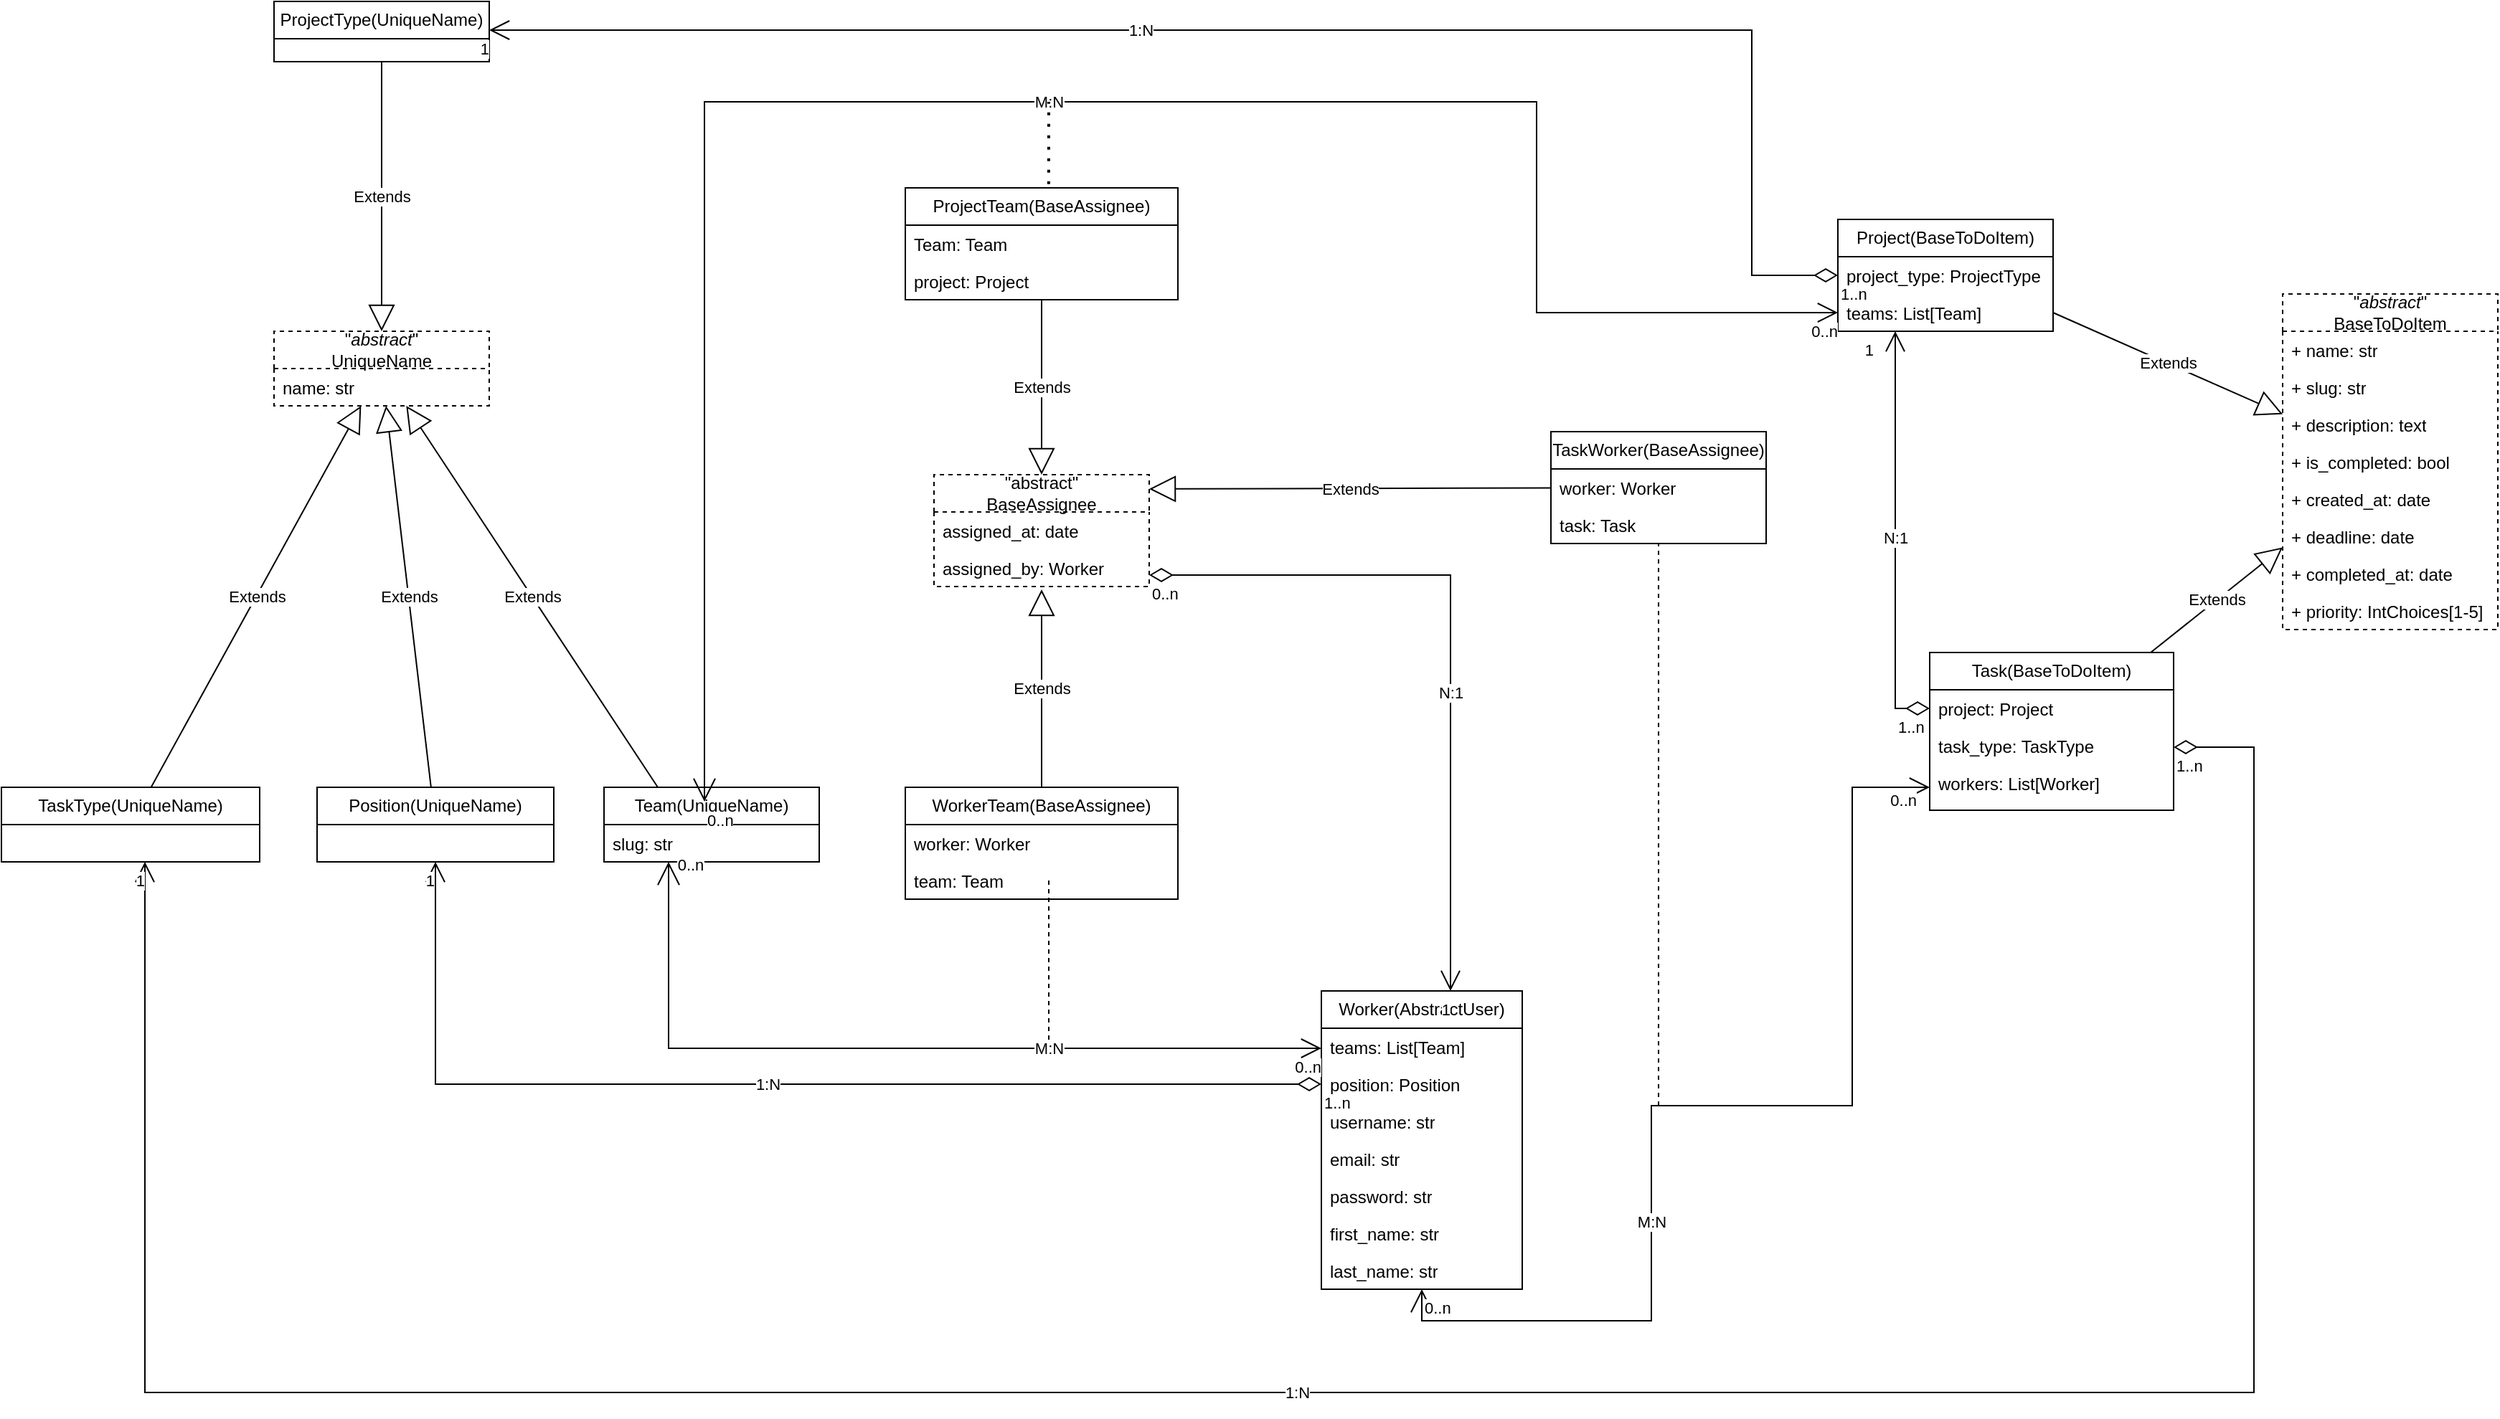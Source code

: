 <mxfile version="26.0.10">
  <diagram id="23iRSUPoRavnBvh4doch" name="Page-1">
    <mxGraphModel dx="3242" dy="1993" grid="1" gridSize="10" guides="1" tooltips="1" connect="1" arrows="1" fold="1" page="1" pageScale="1" pageWidth="827" pageHeight="1169" math="0" shadow="0">
      <root>
        <mxCell id="0" />
        <mxCell id="1" parent="0" />
        <mxCell id="22" value="&quot;&lt;i&gt;abstract&lt;/i&gt;&quot;&lt;br&gt;BaseToDoItem" style="swimlane;fontStyle=0;childLayout=stackLayout;horizontal=1;startSize=26;fillColor=none;horizontalStack=0;resizeParent=1;resizeParentMax=0;resizeLast=0;collapsible=1;marginBottom=0;whiteSpace=wrap;html=1;dashed=1;" parent="1" vertex="1">
          <mxGeometry x="580" y="44" width="150" height="234" as="geometry">
            <mxRectangle x="200" y="90" width="120" height="40" as="alternateBounds" />
          </mxGeometry>
        </mxCell>
        <mxCell id="23" value="+ name: str" style="text;strokeColor=none;fillColor=none;align=left;verticalAlign=top;spacingLeft=4;spacingRight=4;overflow=hidden;rotatable=0;points=[[0,0.5],[1,0.5]];portConstraint=eastwest;whiteSpace=wrap;html=1;" parent="22" vertex="1">
          <mxGeometry y="26" width="150" height="26" as="geometry" />
        </mxCell>
        <mxCell id="24" value="+ slug: str" style="text;strokeColor=none;fillColor=none;align=left;verticalAlign=top;spacingLeft=4;spacingRight=4;overflow=hidden;rotatable=0;points=[[0,0.5],[1,0.5]];portConstraint=eastwest;whiteSpace=wrap;html=1;" parent="22" vertex="1">
          <mxGeometry y="52" width="150" height="26" as="geometry" />
        </mxCell>
        <mxCell id="25" value="+ description: text" style="text;strokeColor=none;fillColor=none;align=left;verticalAlign=top;spacingLeft=4;spacingRight=4;overflow=hidden;rotatable=0;points=[[0,0.5],[1,0.5]];portConstraint=eastwest;whiteSpace=wrap;html=1;" parent="22" vertex="1">
          <mxGeometry y="78" width="150" height="26" as="geometry" />
        </mxCell>
        <mxCell id="30" value="+ is_completed: bool" style="text;strokeColor=none;fillColor=none;align=left;verticalAlign=top;spacingLeft=4;spacingRight=4;overflow=hidden;rotatable=0;points=[[0,0.5],[1,0.5]];portConstraint=eastwest;whiteSpace=wrap;html=1;" parent="22" vertex="1">
          <mxGeometry y="104" width="150" height="26" as="geometry" />
        </mxCell>
        <mxCell id="31" value="+ created_at: date" style="text;strokeColor=none;fillColor=none;align=left;verticalAlign=top;spacingLeft=4;spacingRight=4;overflow=hidden;rotatable=0;points=[[0,0.5],[1,0.5]];portConstraint=eastwest;whiteSpace=wrap;html=1;" parent="22" vertex="1">
          <mxGeometry y="130" width="150" height="26" as="geometry" />
        </mxCell>
        <mxCell id="27" value="+ deadline: date" style="text;strokeColor=none;fillColor=none;align=left;verticalAlign=top;spacingLeft=4;spacingRight=4;overflow=hidden;rotatable=0;points=[[0,0.5],[1,0.5]];portConstraint=eastwest;whiteSpace=wrap;html=1;" parent="22" vertex="1">
          <mxGeometry y="156" width="150" height="26" as="geometry" />
        </mxCell>
        <mxCell id="28" value="+ completed_at: date" style="text;strokeColor=none;fillColor=none;align=left;verticalAlign=top;spacingLeft=4;spacingRight=4;overflow=hidden;rotatable=0;points=[[0,0.5],[1,0.5]];portConstraint=eastwest;whiteSpace=wrap;html=1;" parent="22" vertex="1">
          <mxGeometry y="182" width="150" height="26" as="geometry" />
        </mxCell>
        <mxCell id="33" value="+ priority: IntChoices[1-5]" style="text;strokeColor=none;fillColor=none;align=left;verticalAlign=top;spacingLeft=4;spacingRight=4;overflow=hidden;rotatable=0;points=[[0,0.5],[1,0.5]];portConstraint=eastwest;whiteSpace=wrap;html=1;" parent="22" vertex="1">
          <mxGeometry y="208" width="150" height="26" as="geometry" />
        </mxCell>
        <mxCell id="34" value="Project(BaseToDoItem)" style="swimlane;fontStyle=0;childLayout=stackLayout;horizontal=1;startSize=26;fillColor=none;horizontalStack=0;resizeParent=1;resizeParentMax=0;resizeLast=0;collapsible=1;marginBottom=0;whiteSpace=wrap;html=1;" parent="1" vertex="1">
          <mxGeometry x="270" y="-8" width="150" height="78" as="geometry" />
        </mxCell>
        <mxCell id="35" value="project_type: ProjectType" style="text;strokeColor=none;fillColor=none;align=left;verticalAlign=top;spacingLeft=4;spacingRight=4;overflow=hidden;rotatable=0;points=[[0,0.5],[1,0.5]];portConstraint=eastwest;whiteSpace=wrap;html=1;" parent="34" vertex="1">
          <mxGeometry y="26" width="150" height="26" as="geometry" />
        </mxCell>
        <mxCell id="36" value="teams: List[Team]" style="text;strokeColor=none;fillColor=none;align=left;verticalAlign=top;spacingLeft=4;spacingRight=4;overflow=hidden;rotatable=0;points=[[0,0.5],[1,0.5]];portConstraint=eastwest;whiteSpace=wrap;html=1;" parent="34" vertex="1">
          <mxGeometry y="52" width="150" height="26" as="geometry" />
        </mxCell>
        <mxCell id="56" value="Task(BaseToDoItem)" style="swimlane;fontStyle=0;childLayout=stackLayout;horizontal=1;startSize=26;fillColor=none;horizontalStack=0;resizeParent=1;resizeParentMax=0;resizeLast=0;collapsible=1;marginBottom=0;whiteSpace=wrap;html=1;" parent="1" vertex="1">
          <mxGeometry x="334" y="294" width="170" height="110" as="geometry" />
        </mxCell>
        <mxCell id="58" value="project: Project" style="text;strokeColor=none;fillColor=none;align=left;verticalAlign=top;spacingLeft=4;spacingRight=4;overflow=hidden;rotatable=0;points=[[0,0.5],[1,0.5]];portConstraint=eastwest;whiteSpace=wrap;html=1;" parent="56" vertex="1">
          <mxGeometry y="26" width="170" height="26" as="geometry" />
        </mxCell>
        <mxCell id="57" value="task_type: TaskType" style="text;strokeColor=none;fillColor=none;align=left;verticalAlign=top;spacingLeft=4;spacingRight=4;overflow=hidden;rotatable=0;points=[[0,0.5],[1,0.5]];portConstraint=eastwest;whiteSpace=wrap;html=1;" parent="56" vertex="1">
          <mxGeometry y="52" width="170" height="26" as="geometry" />
        </mxCell>
        <mxCell id="59" value="workers: List[Worker]" style="text;strokeColor=none;fillColor=none;align=left;verticalAlign=top;spacingLeft=4;spacingRight=4;overflow=hidden;rotatable=0;points=[[0,0.5],[1,0.5]];portConstraint=eastwest;whiteSpace=wrap;html=1;" parent="56" vertex="1">
          <mxGeometry y="78" width="170" height="32" as="geometry" />
        </mxCell>
        <mxCell id="60" value="Extends" style="endArrow=block;endSize=16;endFill=0;html=1;rounded=0;exitX=1;exitY=0.5;exitDx=0;exitDy=0;" parent="1" source="36" target="22" edge="1">
          <mxGeometry width="160" relative="1" as="geometry">
            <mxPoint x="627" y="270" as="sourcePoint" />
            <mxPoint x="787" y="270" as="targetPoint" />
          </mxGeometry>
        </mxCell>
        <mxCell id="61" value="Extends" style="endArrow=block;endSize=16;endFill=0;html=1;rounded=0;" parent="1" source="56" target="22" edge="1">
          <mxGeometry width="160" relative="1" as="geometry">
            <mxPoint x="347" y="280" as="sourcePoint" />
            <mxPoint x="507" y="280" as="targetPoint" />
          </mxGeometry>
        </mxCell>
        <mxCell id="63" value="&quot;&lt;i&gt;abstract&lt;/i&gt;&quot;&lt;br&gt;UniqueName" style="swimlane;fontStyle=0;childLayout=stackLayout;horizontal=1;startSize=26;fillColor=none;horizontalStack=0;resizeParent=1;resizeParentMax=0;resizeLast=0;collapsible=1;marginBottom=0;whiteSpace=wrap;html=1;dashed=1;" parent="1" vertex="1">
          <mxGeometry x="-820" y="70" width="150" height="52" as="geometry" />
        </mxCell>
        <mxCell id="64" value="name: str" style="text;strokeColor=none;fillColor=none;align=left;verticalAlign=top;spacingLeft=4;spacingRight=4;overflow=hidden;rotatable=0;points=[[0,0.5],[1,0.5]];portConstraint=eastwest;whiteSpace=wrap;html=1;" parent="63" vertex="1">
          <mxGeometry y="26" width="150" height="26" as="geometry" />
        </mxCell>
        <mxCell id="67" value="Position(UniqueName)" style="swimlane;fontStyle=0;childLayout=stackLayout;horizontal=1;startSize=26;fillColor=none;horizontalStack=0;resizeParent=1;resizeParentMax=0;resizeLast=0;collapsible=1;marginBottom=0;whiteSpace=wrap;html=1;" parent="1" vertex="1">
          <mxGeometry x="-790" y="388" width="165" height="52" as="geometry" />
        </mxCell>
        <mxCell id="69" value="Extends" style="endArrow=block;endSize=16;endFill=0;html=1;rounded=0;" parent="1" source="67" target="63" edge="1">
          <mxGeometry width="160" relative="1" as="geometry">
            <mxPoint x="-850" y="260" as="sourcePoint" />
            <mxPoint x="-690" y="260" as="targetPoint" />
          </mxGeometry>
        </mxCell>
        <mxCell id="70" value="TaskType(UniqueName)" style="swimlane;fontStyle=0;childLayout=stackLayout;horizontal=1;startSize=26;fillColor=none;horizontalStack=0;resizeParent=1;resizeParentMax=0;resizeLast=0;collapsible=1;marginBottom=0;whiteSpace=wrap;html=1;" parent="1" vertex="1">
          <mxGeometry x="-1010" y="388" width="180" height="52" as="geometry" />
        </mxCell>
        <mxCell id="73" value="ProjectType(UniqueName)" style="swimlane;fontStyle=0;childLayout=stackLayout;horizontal=1;startSize=26;fillColor=none;horizontalStack=0;resizeParent=1;resizeParentMax=0;resizeLast=0;collapsible=1;marginBottom=0;whiteSpace=wrap;html=1;" parent="1" vertex="1">
          <mxGeometry x="-820" y="-160" width="150" height="42" as="geometry" />
        </mxCell>
        <mxCell id="82" value="Extends" style="endArrow=block;endSize=16;endFill=0;html=1;rounded=0;" parent="1" source="70" target="63" edge="1">
          <mxGeometry width="160" relative="1" as="geometry">
            <mxPoint x="-790" y="300" as="sourcePoint" />
            <mxPoint x="-640" y="260" as="targetPoint" />
          </mxGeometry>
        </mxCell>
        <mxCell id="83" value="Extends" style="endArrow=block;endSize=16;endFill=0;html=1;rounded=0;" parent="1" source="73" target="63" edge="1">
          <mxGeometry width="160" relative="1" as="geometry">
            <mxPoint x="-650" y="290" as="sourcePoint" />
            <mxPoint x="-490" y="290" as="targetPoint" />
          </mxGeometry>
        </mxCell>
        <mxCell id="85" value="Worker(AbstractUser)" style="swimlane;fontStyle=0;childLayout=stackLayout;horizontal=1;startSize=26;fillColor=none;horizontalStack=0;resizeParent=1;resizeParentMax=0;resizeLast=0;collapsible=1;marginBottom=0;whiteSpace=wrap;html=1;" parent="1" vertex="1">
          <mxGeometry x="-90" y="530" width="140" height="208" as="geometry" />
        </mxCell>
        <mxCell id="86" value="teams: List[Team]" style="text;strokeColor=none;fillColor=none;align=left;verticalAlign=top;spacingLeft=4;spacingRight=4;overflow=hidden;rotatable=0;points=[[0,0.5],[1,0.5]];portConstraint=eastwest;whiteSpace=wrap;html=1;" parent="85" vertex="1">
          <mxGeometry y="26" width="140" height="26" as="geometry" />
        </mxCell>
        <mxCell id="87" value="position: Position" style="text;strokeColor=none;fillColor=none;align=left;verticalAlign=top;spacingLeft=4;spacingRight=4;overflow=hidden;rotatable=0;points=[[0,0.5],[1,0.5]];portConstraint=eastwest;whiteSpace=wrap;html=1;" parent="85" vertex="1">
          <mxGeometry y="52" width="140" height="26" as="geometry" />
        </mxCell>
        <mxCell id="89" value="username: str" style="text;strokeColor=none;fillColor=none;align=left;verticalAlign=top;spacingLeft=4;spacingRight=4;overflow=hidden;rotatable=0;points=[[0,0.5],[1,0.5]];portConstraint=eastwest;whiteSpace=wrap;html=1;" parent="85" vertex="1">
          <mxGeometry y="78" width="140" height="26" as="geometry" />
        </mxCell>
        <mxCell id="90" value="email: str" style="text;strokeColor=none;fillColor=none;align=left;verticalAlign=top;spacingLeft=4;spacingRight=4;overflow=hidden;rotatable=0;points=[[0,0.5],[1,0.5]];portConstraint=eastwest;whiteSpace=wrap;html=1;" parent="85" vertex="1">
          <mxGeometry y="104" width="140" height="26" as="geometry" />
        </mxCell>
        <mxCell id="91" value="password: str" style="text;strokeColor=none;fillColor=none;align=left;verticalAlign=top;spacingLeft=4;spacingRight=4;overflow=hidden;rotatable=0;points=[[0,0.5],[1,0.5]];portConstraint=eastwest;whiteSpace=wrap;html=1;" parent="85" vertex="1">
          <mxGeometry y="130" width="140" height="26" as="geometry" />
        </mxCell>
        <mxCell id="92" value="first_name: str" style="text;strokeColor=none;fillColor=none;align=left;verticalAlign=top;spacingLeft=4;spacingRight=4;overflow=hidden;rotatable=0;points=[[0,0.5],[1,0.5]];portConstraint=eastwest;whiteSpace=wrap;html=1;" parent="85" vertex="1">
          <mxGeometry y="156" width="140" height="26" as="geometry" />
        </mxCell>
        <mxCell id="93" value="last_name: str" style="text;strokeColor=none;fillColor=none;align=left;verticalAlign=top;spacingLeft=4;spacingRight=4;overflow=hidden;rotatable=0;points=[[0,0.5],[1,0.5]];portConstraint=eastwest;whiteSpace=wrap;html=1;" parent="85" vertex="1">
          <mxGeometry y="182" width="140" height="26" as="geometry" />
        </mxCell>
        <mxCell id="102" value="&quot;abstract&quot;&lt;br&gt;BaseAssignee" style="swimlane;fontStyle=0;childLayout=stackLayout;horizontal=1;startSize=26;fillColor=none;horizontalStack=0;resizeParent=1;resizeParentMax=0;resizeLast=0;collapsible=1;marginBottom=0;whiteSpace=wrap;html=1;dashed=1;" parent="1" vertex="1">
          <mxGeometry x="-360" y="170" width="150" height="78" as="geometry" />
        </mxCell>
        <mxCell id="103" value="assigned_at: date" style="text;strokeColor=none;fillColor=none;align=left;verticalAlign=top;spacingLeft=4;spacingRight=4;overflow=hidden;rotatable=0;points=[[0,0.5],[1,0.5]];portConstraint=eastwest;whiteSpace=wrap;html=1;" parent="102" vertex="1">
          <mxGeometry y="26" width="150" height="26" as="geometry" />
        </mxCell>
        <mxCell id="104" value="assigned_by: Worker" style="text;strokeColor=none;fillColor=none;align=left;verticalAlign=top;spacingLeft=4;spacingRight=4;overflow=hidden;rotatable=0;points=[[0,0.5],[1,0.5]];portConstraint=eastwest;whiteSpace=wrap;html=1;" parent="102" vertex="1">
          <mxGeometry y="52" width="150" height="26" as="geometry" />
        </mxCell>
        <mxCell id="111" value="TaskWorker(BaseAssignee)" style="swimlane;fontStyle=0;childLayout=stackLayout;horizontal=1;startSize=26;fillColor=none;horizontalStack=0;resizeParent=1;resizeParentMax=0;resizeLast=0;collapsible=1;marginBottom=0;whiteSpace=wrap;html=1;" parent="1" vertex="1">
          <mxGeometry x="70" y="140" width="150" height="78" as="geometry" />
        </mxCell>
        <mxCell id="112" value="worker: Worker" style="text;strokeColor=none;fillColor=none;align=left;verticalAlign=top;spacingLeft=4;spacingRight=4;overflow=hidden;rotatable=0;points=[[0,0.5],[1,0.5]];portConstraint=eastwest;whiteSpace=wrap;html=1;" parent="111" vertex="1">
          <mxGeometry y="26" width="150" height="26" as="geometry" />
        </mxCell>
        <mxCell id="113" value="task: Task" style="text;strokeColor=none;fillColor=none;align=left;verticalAlign=top;spacingLeft=4;spacingRight=4;overflow=hidden;rotatable=0;points=[[0,0.5],[1,0.5]];portConstraint=eastwest;whiteSpace=wrap;html=1;" parent="111" vertex="1">
          <mxGeometry y="52" width="150" height="26" as="geometry" />
        </mxCell>
        <mxCell id="114" value="WorkerTeam(BaseAssignee)" style="swimlane;fontStyle=0;childLayout=stackLayout;horizontal=1;startSize=26;fillColor=none;horizontalStack=0;resizeParent=1;resizeParentMax=0;resizeLast=0;collapsible=1;marginBottom=0;whiteSpace=wrap;html=1;" parent="1" vertex="1">
          <mxGeometry x="-380" y="388" width="190" height="78" as="geometry" />
        </mxCell>
        <mxCell id="115" value="worker: Worker" style="text;strokeColor=none;fillColor=none;align=left;verticalAlign=top;spacingLeft=4;spacingRight=4;overflow=hidden;rotatable=0;points=[[0,0.5],[1,0.5]];portConstraint=eastwest;whiteSpace=wrap;html=1;" parent="114" vertex="1">
          <mxGeometry y="26" width="190" height="26" as="geometry" />
        </mxCell>
        <mxCell id="116" value="team: Team" style="text;strokeColor=none;fillColor=none;align=left;verticalAlign=top;spacingLeft=4;spacingRight=4;overflow=hidden;rotatable=0;points=[[0,0.5],[1,0.5]];portConstraint=eastwest;whiteSpace=wrap;html=1;" parent="114" vertex="1">
          <mxGeometry y="52" width="190" height="26" as="geometry" />
        </mxCell>
        <mxCell id="184" value="" style="endArrow=none;dashed=1;html=1;rounded=0;" parent="114" edge="1">
          <mxGeometry width="50" height="50" relative="1" as="geometry">
            <mxPoint x="100" y="182" as="sourcePoint" />
            <mxPoint x="100" y="62" as="targetPoint" />
          </mxGeometry>
        </mxCell>
        <mxCell id="117" value="ProjectTeam(BaseAssignee)" style="swimlane;fontStyle=0;childLayout=stackLayout;horizontal=1;startSize=26;fillColor=none;horizontalStack=0;resizeParent=1;resizeParentMax=0;resizeLast=0;collapsible=1;marginBottom=0;whiteSpace=wrap;html=1;" parent="1" vertex="1">
          <mxGeometry x="-380" y="-30" width="190" height="78" as="geometry" />
        </mxCell>
        <mxCell id="119" value="Team: Team" style="text;strokeColor=none;fillColor=none;align=left;verticalAlign=top;spacingLeft=4;spacingRight=4;overflow=hidden;rotatable=0;points=[[0,0.5],[1,0.5]];portConstraint=eastwest;whiteSpace=wrap;html=1;" parent="117" vertex="1">
          <mxGeometry y="26" width="190" height="26" as="geometry" />
        </mxCell>
        <mxCell id="118" value="project: Project" style="text;strokeColor=none;fillColor=none;align=left;verticalAlign=top;spacingLeft=4;spacingRight=4;overflow=hidden;rotatable=0;points=[[0,0.5],[1,0.5]];portConstraint=eastwest;whiteSpace=wrap;html=1;" parent="117" vertex="1">
          <mxGeometry y="52" width="190" height="26" as="geometry" />
        </mxCell>
        <mxCell id="120" value="Extends" style="endArrow=block;endSize=16;endFill=0;html=1;rounded=0;entryX=1;entryY=0.128;entryDx=0;entryDy=0;entryPerimeter=0;" parent="1" source="111" target="102" edge="1">
          <mxGeometry width="160" relative="1" as="geometry">
            <mxPoint x="-760" y="750" as="sourcePoint" />
            <mxPoint x="-600" y="750" as="targetPoint" />
          </mxGeometry>
        </mxCell>
        <mxCell id="121" value="Extends" style="endArrow=block;endSize=16;endFill=0;html=1;rounded=0;" parent="1" source="114" edge="1">
          <mxGeometry width="160" relative="1" as="geometry">
            <mxPoint x="-680" y="800" as="sourcePoint" />
            <mxPoint x="-285" y="250" as="targetPoint" />
          </mxGeometry>
        </mxCell>
        <mxCell id="122" value="Extends" style="endArrow=block;endSize=16;endFill=0;html=1;rounded=0;" parent="1" source="117" target="102" edge="1">
          <mxGeometry width="160" relative="1" as="geometry">
            <mxPoint x="-720" y="790" as="sourcePoint" />
            <mxPoint x="-560" y="790" as="targetPoint" />
          </mxGeometry>
        </mxCell>
        <mxCell id="123" value="Team(UniqueName)" style="swimlane;fontStyle=0;childLayout=stackLayout;horizontal=1;startSize=26;fillColor=none;horizontalStack=0;resizeParent=1;resizeParentMax=0;resizeLast=0;collapsible=1;marginBottom=0;whiteSpace=wrap;html=1;" parent="1" vertex="1">
          <mxGeometry x="-590" y="388" width="150" height="52" as="geometry" />
        </mxCell>
        <mxCell id="124" value="slug: str" style="text;strokeColor=none;fillColor=none;align=left;verticalAlign=top;spacingLeft=4;spacingRight=4;overflow=hidden;rotatable=0;points=[[0,0.5],[1,0.5]];portConstraint=eastwest;whiteSpace=wrap;html=1;" parent="123" vertex="1">
          <mxGeometry y="26" width="150" height="26" as="geometry" />
        </mxCell>
        <mxCell id="125" value="Extends" style="endArrow=block;endSize=16;endFill=0;html=1;rounded=0;exitX=0.25;exitY=0;exitDx=0;exitDy=0;" parent="1" source="123" target="63" edge="1">
          <mxGeometry width="160" relative="1" as="geometry">
            <mxPoint x="-600" y="300" as="sourcePoint" />
            <mxPoint x="-440" y="300" as="targetPoint" />
          </mxGeometry>
        </mxCell>
        <mxCell id="153" value="1:N" style="endArrow=open;html=1;endSize=12;startArrow=diamondThin;startSize=14;startFill=0;edgeStyle=orthogonalEdgeStyle;rounded=0;" parent="1" source="35" target="73" edge="1">
          <mxGeometry x="0.183" relative="1" as="geometry">
            <mxPoint x="150" y="120" as="sourcePoint" />
            <mxPoint x="310" y="120" as="targetPoint" />
            <Array as="points">
              <mxPoint x="210" y="31" />
              <mxPoint x="210" y="-140" />
            </Array>
            <mxPoint as="offset" />
          </mxGeometry>
        </mxCell>
        <mxCell id="154" value="1..n" style="edgeLabel;resizable=0;html=1;align=left;verticalAlign=top;" parent="153" connectable="0" vertex="1">
          <mxGeometry x="-1" relative="1" as="geometry" />
        </mxCell>
        <mxCell id="155" value="1" style="edgeLabel;resizable=0;html=1;align=right;verticalAlign=top;" parent="153" connectable="0" vertex="1">
          <mxGeometry x="1" relative="1" as="geometry" />
        </mxCell>
        <mxCell id="156" value="N:1" style="endArrow=open;html=1;endSize=12;startArrow=diamondThin;startSize=14;startFill=0;edgeStyle=orthogonalEdgeStyle;rounded=0;" parent="1" edge="1">
          <mxGeometry relative="1" as="geometry">
            <mxPoint x="334" y="333.0" as="sourcePoint" />
            <mxPoint x="310" y="70" as="targetPoint" />
            <Array as="points">
              <mxPoint x="310" y="333" />
              <mxPoint x="310" y="70" />
            </Array>
          </mxGeometry>
        </mxCell>
        <mxCell id="157" value="1..n" style="edgeLabel;resizable=0;html=1;align=left;verticalAlign=top;" parent="156" connectable="0" vertex="1">
          <mxGeometry x="-1" relative="1" as="geometry">
            <mxPoint x="-24" as="offset" />
          </mxGeometry>
        </mxCell>
        <mxCell id="158" value="1" style="edgeLabel;resizable=0;html=1;align=right;verticalAlign=top;" parent="156" connectable="0" vertex="1">
          <mxGeometry x="1" relative="1" as="geometry">
            <mxPoint x="-15" as="offset" />
          </mxGeometry>
        </mxCell>
        <mxCell id="159" value="1:N" style="endArrow=open;html=1;endSize=12;startArrow=diamondThin;startSize=14;startFill=0;edgeStyle=orthogonalEdgeStyle;rounded=0;" parent="1" source="87" target="67" edge="1">
          <mxGeometry relative="1" as="geometry">
            <mxPoint x="-130" y="790" as="sourcePoint" />
            <mxPoint x="-480" y="560" as="targetPoint" />
          </mxGeometry>
        </mxCell>
        <mxCell id="160" value="1..n" style="edgeLabel;resizable=0;html=1;align=left;verticalAlign=top;" parent="159" connectable="0" vertex="1">
          <mxGeometry x="-1" relative="1" as="geometry" />
        </mxCell>
        <mxCell id="161" value="1" style="edgeLabel;resizable=0;html=1;align=right;verticalAlign=top;" parent="159" connectable="0" vertex="1">
          <mxGeometry x="1" relative="1" as="geometry" />
        </mxCell>
        <mxCell id="174" value="1:N" style="endArrow=open;html=1;endSize=12;startArrow=diamondThin;startSize=14;startFill=0;edgeStyle=orthogonalEdgeStyle;rounded=0;" parent="1" source="57" target="70" edge="1">
          <mxGeometry relative="1" as="geometry">
            <mxPoint x="300" y="390" as="sourcePoint" />
            <mxPoint x="310" y="380" as="targetPoint" />
            <Array as="points">
              <mxPoint x="560" y="360" />
              <mxPoint x="560" y="810" />
              <mxPoint x="-910" y="810" />
            </Array>
            <mxPoint as="offset" />
          </mxGeometry>
        </mxCell>
        <mxCell id="175" value="1..n" style="edgeLabel;resizable=0;html=1;align=left;verticalAlign=top;" parent="174" connectable="0" vertex="1">
          <mxGeometry x="-1" relative="1" as="geometry" />
        </mxCell>
        <mxCell id="176" value="1" style="edgeLabel;resizable=0;html=1;align=right;verticalAlign=top;" parent="174" connectable="0" vertex="1">
          <mxGeometry x="1" relative="1" as="geometry" />
        </mxCell>
        <mxCell id="181" value="M:N" style="endArrow=open;html=1;endSize=12;startArrow=open;startSize=14;startFill=0;edgeStyle=orthogonalEdgeStyle;rounded=0;" parent="1" source="123" target="86" edge="1">
          <mxGeometry x="0.35" relative="1" as="geometry">
            <mxPoint x="-325" y="640" as="sourcePoint" />
            <mxPoint x="-110" y="860" as="targetPoint" />
            <Array as="points">
              <mxPoint x="-545" y="570" />
            </Array>
            <mxPoint as="offset" />
          </mxGeometry>
        </mxCell>
        <mxCell id="183" value="0..n" style="edgeLabel;resizable=0;html=1;align=right;verticalAlign=top;" parent="181" connectable="0" vertex="1">
          <mxGeometry x="1" relative="1" as="geometry" />
        </mxCell>
        <mxCell id="201" value="0..n" style="edgeLabel;html=1;align=center;verticalAlign=middle;resizable=0;points=[];" parent="181" vertex="1" connectable="0">
          <mxGeometry x="-0.996" y="-5" relative="1" as="geometry">
            <mxPoint x="20" y="1" as="offset" />
          </mxGeometry>
        </mxCell>
        <mxCell id="189" value="M:N" style="endArrow=open;html=1;endSize=12;startArrow=open;startSize=14;startFill=0;edgeStyle=orthogonalEdgeStyle;rounded=0;" parent="1" edge="1">
          <mxGeometry x="0.022" relative="1" as="geometry">
            <mxPoint x="-520" y="398" as="sourcePoint" />
            <mxPoint x="270" y="57" as="targetPoint" />
            <Array as="points">
              <mxPoint x="-520" y="-90" />
              <mxPoint x="60" y="-90" />
              <mxPoint x="60" y="57" />
            </Array>
            <mxPoint as="offset" />
          </mxGeometry>
        </mxCell>
        <mxCell id="190" value="0..n" style="edgeLabel;resizable=0;html=1;align=left;verticalAlign=top;" parent="189" connectable="0" vertex="1">
          <mxGeometry x="-1" relative="1" as="geometry" />
        </mxCell>
        <mxCell id="191" value="0..n" style="edgeLabel;resizable=0;html=1;align=right;verticalAlign=top;" parent="189" connectable="0" vertex="1">
          <mxGeometry x="1" relative="1" as="geometry" />
        </mxCell>
        <mxCell id="192" value="" style="endArrow=none;dashed=1;html=1;dashPattern=1 3;strokeWidth=2;rounded=0;exitX=0.526;exitY=-0.033;exitDx=0;exitDy=0;exitPerimeter=0;" parent="1" source="117" edge="1">
          <mxGeometry width="50" height="50" relative="1" as="geometry">
            <mxPoint x="-270" y="-40" as="sourcePoint" />
            <mxPoint x="-280" y="-90" as="targetPoint" />
          </mxGeometry>
        </mxCell>
        <mxCell id="108" value="N:1" style="endArrow=open;html=1;endSize=12;startArrow=diamondThin;startSize=14;startFill=0;edgeStyle=orthogonalEdgeStyle;rounded=0;" parent="1" source="104" target="85" edge="1">
          <mxGeometry x="0.167" relative="1" as="geometry">
            <mxPoint x="-220" y="240" as="sourcePoint" />
            <mxPoint x="10" y="765" as="targetPoint" />
            <Array as="points">
              <mxPoint y="240" />
            </Array>
            <mxPoint as="offset" />
          </mxGeometry>
        </mxCell>
        <mxCell id="109" value="0..n" style="edgeLabel;resizable=0;html=1;align=left;verticalAlign=top;" parent="108" connectable="0" vertex="1">
          <mxGeometry x="-1" relative="1" as="geometry" />
        </mxCell>
        <mxCell id="110" value="1" style="edgeLabel;resizable=0;html=1;align=right;verticalAlign=top;" parent="108" connectable="0" vertex="1">
          <mxGeometry x="1" relative="1" as="geometry" />
        </mxCell>
        <mxCell id="207" value="" style="endArrow=none;dashed=1;html=1;rounded=0;" parent="1" target="111" edge="1">
          <mxGeometry width="50" height="50" relative="1" as="geometry">
            <mxPoint x="145" y="610" as="sourcePoint" />
            <mxPoint x="210" y="590" as="targetPoint" />
          </mxGeometry>
        </mxCell>
        <mxCell id="177" value="M:N" style="endArrow=open;html=1;endSize=12;startArrow=open;startSize=14;startFill=0;edgeStyle=orthogonalEdgeStyle;rounded=0;" parent="1" source="85" target="59" edge="1">
          <mxGeometry x="-0.329" relative="1" as="geometry">
            <mxPoint x="80" y="790" as="sourcePoint" />
            <mxPoint x="290" y="380" as="targetPoint" />
            <Array as="points">
              <mxPoint x="140" y="760" />
              <mxPoint x="140" y="610" />
              <mxPoint x="280" y="610" />
              <mxPoint x="280" y="388" />
            </Array>
            <mxPoint as="offset" />
          </mxGeometry>
        </mxCell>
        <mxCell id="178" value="0..n" style="edgeLabel;resizable=0;html=1;align=left;verticalAlign=top;" parent="177" connectable="0" vertex="1">
          <mxGeometry x="-1" relative="1" as="geometry" />
        </mxCell>
        <mxCell id="179" value="0..n" style="edgeLabel;resizable=0;html=1;align=right;verticalAlign=top;" parent="177" connectable="0" vertex="1">
          <mxGeometry x="1" relative="1" as="geometry">
            <mxPoint x="-9" y="-4" as="offset" />
          </mxGeometry>
        </mxCell>
      </root>
    </mxGraphModel>
  </diagram>
</mxfile>
